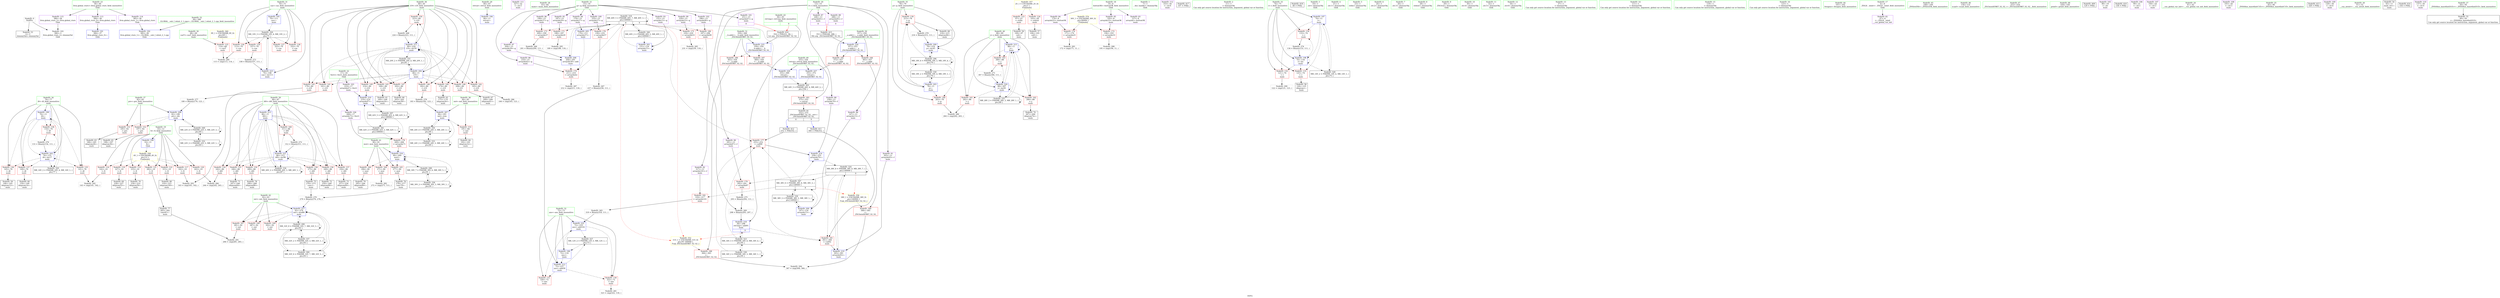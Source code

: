 digraph "SVFG" {
	label="SVFG";

	Node0x5621420e7e90 [shape=record,color=grey,label="{NodeID: 0\nNullPtr}"];
	Node0x5621420e7e90 -> Node0x562142115160[style=solid];
	Node0x5621420e7e90 -> Node0x5621421175e0[style=solid];
	Node0x5621421341a0 [shape=record,color=yellow,style=double,label="{NodeID: 360\n8V_1 = ENCHI(MR_8V_0)\npts\{69 \}\nFun[main]}"];
	Node0x5621421341a0 -> Node0x562142119ce0[style=dashed];
	Node0x5621421244e0 [shape=record,color=grey,label="{NodeID: 277\n180 = Binary(179, 123, )\n}"];
	Node0x5621421244e0 -> Node0x5621421180a0[style=solid];
	Node0x5621421176e0 [shape=record,color=blue,label="{NodeID: 194\n66\<--11\nretval\<--\nmain\n}"];
	Node0x5621421140f0 [shape=record,color=purple,label="{NodeID: 111\n327\<--32\n\<--.str.5\nmain\n}"];
	Node0x562142112ba0 [shape=record,color=green,label="{NodeID: 28\n63\<--64\nmain\<--main_field_insensitive\n}"];
	Node0x56214211fc80 [shape=record,color=blue,label="{NodeID: 222\n72\<--319\nans\<--add102\nmain\n}"];
	Node0x56214211fc80 -> Node0x56214211a0f0[style=dashed];
	Node0x56214211fc80 -> Node0x56214211a1c0[style=dashed];
	Node0x56214211fc80 -> Node0x5621421398b0[style=dashed];
	Node0x56214211a840 [shape=record,color=red,label="{NodeID: 139\n215\<--78\n\<--p\nmain\n}"];
	Node0x56214211a840 -> Node0x562142115df0[style=solid];
	Node0x56214211a840 -> Node0x562142123a60[style=solid];
	Node0x562142115430 [shape=record,color=black,label="{NodeID: 56\n100\<--97\ncall\<--\nmain\n}"];
	Node0x56214215bc00 [shape=record,color=black,label="{NodeID: 416\n354 = PHI(251, 94, )\n1st arg _ZSt3minIiERKT_S2_S2_ }"];
	Node0x56214215bc00 -> Node0x56214211fef0[style=solid];
	Node0x56214213b6b0 [shape=record,color=black,label="{NodeID: 333\nMR_24V_2 = PHI(MR_24V_3, MR_24V_1, )\npts\{85 \}\n}"];
	Node0x56214213b6b0 -> Node0x562142118170[style=dashed];
	Node0x56214213b6b0 -> Node0x56214213b6b0[style=dashed];
	Node0x56214213b6b0 -> Node0x562142140bb0[style=dashed];
	Node0x56214211bf00 [shape=record,color=red,label="{NodeID: 167\n281\<--92\n\<--nxt\nmain\n}"];
	Node0x56214211bf00 -> Node0x5621421259e0[style=solid];
	Node0x562142116af0 [shape=record,color=purple,label="{NodeID: 84\n170\<--8\narrayidx25\<--buttonOK\nmain\n}"];
	Node0x562142116af0 -> Node0x56214211c170[style=solid];
	Node0x5621420e8330 [shape=record,color=green,label="{NodeID: 1\n7\<--1\n__dso_handle\<--dummyObj\nGlob }"];
	Node0x562142124660 [shape=record,color=grey,label="{NodeID: 278\n183 = Binary(182, 123, )\n}"];
	Node0x562142124660 -> Node0x562142118170[style=solid];
	Node0x5621421177b0 [shape=record,color=blue,label="{NodeID: 195\n70\<--111\ncas\<--\nmain\n}"];
	Node0x5621421177b0 -> Node0x5621421393b0[style=dashed];
	Node0x5621421141c0 [shape=record,color=purple,label="{NodeID: 112\n333\<--34\n\<--.str.6\nmain\n}"];
	Node0x562142112ca0 [shape=record,color=green,label="{NodeID: 29\n66\<--67\nretval\<--retval_field_insensitive\nmain\n}"];
	Node0x562142112ca0 -> Node0x5621421176e0[style=solid];
	Node0x56214211fd50 [shape=record,color=blue,label="{NodeID: 223\n70\<--338\ncas\<--inc111\nmain\n}"];
	Node0x56214211fd50 -> Node0x5621421393b0[style=dashed];
	Node0x56214211a910 [shape=record,color=red,label="{NodeID: 140\n263\<--78\n\<--p\nmain\n}"];
	Node0x56214211a910 -> Node0x562142124960[style=solid];
	Node0x562142115500 [shape=record,color=black,label="{NodeID: 57\n106\<--103\ncall1\<--\nmain\n}"];
	Node0x56214215bd80 [shape=record,color=black,label="{NodeID: 417\n107 = PHI()\n}"];
	Node0x56214213bbb0 [shape=record,color=black,label="{NodeID: 334\nMR_26V_2 = PHI(MR_26V_3, MR_26V_1, )\npts\{87 \}\n}"];
	Node0x56214213bbb0 -> Node0x56214211f530[style=dashed];
	Node0x56214213bbb0 -> Node0x56214213bbb0[style=dashed];
	Node0x56214211bfd0 [shape=record,color=red,label="{NodeID: 168\n287\<--92\n\<--nxt\nmain\n}"];
	Node0x562142116bc0 [shape=record,color=purple,label="{NodeID: 85\n193\<--8\narrayidx33\<--buttonOK\nmain\n}"];
	Node0x562142116bc0 -> Node0x56214211c310[style=solid];
	Node0x5621420e83c0 [shape=record,color=green,label="{NodeID: 2\n11\<--1\n\<--dummyObj\nCan only get source location for instruction, argument, global var or function.}"];
	Node0x5621421247e0 [shape=record,color=grey,label="{NodeID: 279\n279 = Binary(276, 278, )\n}"];
	Node0x5621421247e0 -> Node0x56214211f870[style=solid];
	Node0x562142117880 [shape=record,color=blue,label="{NodeID: 196\n72\<--118\nans\<--\nmain\n}"];
	Node0x562142117880 -> Node0x56214211f460[style=dashed];
	Node0x562142117880 -> Node0x56214211fc80[style=dashed];
	Node0x562142114290 [shape=record,color=purple,label="{NodeID: 113\n384\<--36\nllvm.global_ctors_0\<--llvm.global_ctors\nGlob }"];
	Node0x562142114290 -> Node0x56214211d2b0[style=solid];
	Node0x562142112d70 [shape=record,color=green,label="{NodeID: 30\n68\<--69\ncasT\<--casT_field_insensitive\nmain\n}"];
	Node0x562142112d70 -> Node0x562142119ce0[style=solid];
	Node0x56214211fe20 [shape=record,color=blue,label="{NodeID: 224\n357\<--353\n__a.addr\<--__a\n_ZSt3minIiERKT_S2_S2_\n}"];
	Node0x56214211fe20 -> Node0x56214211ccd0[style=dashed];
	Node0x56214211fe20 -> Node0x56214211cda0[style=dashed];
	Node0x56214211a9e0 [shape=record,color=red,label="{NodeID: 141\n161\<--80\n\<--i19\nmain\n}"];
	Node0x56214211a9e0 -> Node0x562142125ce0[style=solid];
	Node0x5621421155d0 [shape=record,color=black,label="{NodeID: 58\n126\<--125\nidxprom\<--\nmain\n}"];
	Node0x56214215be50 [shape=record,color=black,label="{NodeID: 418\n48 = PHI()\n}"];
	Node0x56214213c0b0 [shape=record,color=black,label="{NodeID: 335\nMR_28V_2 = PHI(MR_28V_3, MR_28V_1, )\npts\{89 \}\n}"];
	Node0x56214213c0b0 -> Node0x56214211f6d0[style=dashed];
	Node0x56214213c0b0 -> Node0x56214213c0b0[style=dashed];
	Node0x56214211c0a0 [shape=record,color=red,label="{NodeID: 169\n302\<--92\n\<--nxt\nmain\n}"];
	Node0x562142116c90 [shape=record,color=purple,label="{NodeID: 86\n147\<--13\narrayidx13\<--f\nmain\n}"];
	Node0x562142116c90 -> Node0x562142117bc0[style=solid];
	Node0x5621420ec4d0 [shape=record,color=green,label="{NodeID: 3\n19\<--1\n.str\<--dummyObj\nGlob }"];
	Node0x562142124960 [shape=record,color=grey,label="{NodeID: 280\n264 = cmp(262, 263, )\n}"];
	Node0x562142117950 [shape=record,color=blue,label="{NodeID: 197\n74\<--11\ni\<--\nmain\n}"];
	Node0x562142117950 -> Node0x56214211a290[style=dashed];
	Node0x562142117950 -> Node0x56214211a360[style=dashed];
	Node0x562142117950 -> Node0x56214211a430[style=dashed];
	Node0x562142117950 -> Node0x562142117a20[style=dashed];
	Node0x562142117950 -> Node0x562142139db0[style=dashed];
	Node0x562142114360 [shape=record,color=purple,label="{NodeID: 114\n385\<--36\nllvm.global_ctors_1\<--llvm.global_ctors\nGlob }"];
	Node0x562142114360 -> Node0x5621421174e0[style=solid];
	Node0x562142112e40 [shape=record,color=green,label="{NodeID: 31\n70\<--71\ncas\<--cas_field_insensitive\nmain\n}"];
	Node0x562142112e40 -> Node0x562142119db0[style=solid];
	Node0x562142112e40 -> Node0x562142119e80[style=solid];
	Node0x562142112e40 -> Node0x562142119f50[style=solid];
	Node0x562142112e40 -> Node0x56214211a020[style=solid];
	Node0x562142112e40 -> Node0x5621421177b0[style=solid];
	Node0x562142112e40 -> Node0x56214211fd50[style=solid];
	Node0x56214211fef0 [shape=record,color=blue,label="{NodeID: 225\n359\<--354\n__b.addr\<--__b\n_ZSt3minIiERKT_S2_S2_\n}"];
	Node0x56214211fef0 -> Node0x56214211ce70[style=dashed];
	Node0x56214211fef0 -> Node0x56214211cf40[style=dashed];
	Node0x56214211aab0 [shape=record,color=red,label="{NodeID: 142\n165\<--80\n\<--i19\nmain\n}"];
	Node0x56214211aab0 -> Node0x562142125260[style=solid];
	Node0x5621421156a0 [shape=record,color=black,label="{NodeID: 59\n146\<--145\nidxprom12\<--\nmain\n}"];
	Node0x56214213c5b0 [shape=record,color=black,label="{NodeID: 336\nMR_30V_2 = PHI(MR_30V_3, MR_30V_1, )\npts\{91 \}\n}"];
	Node0x56214213c5b0 -> Node0x56214211f7a0[style=dashed];
	Node0x56214213c5b0 -> Node0x5621421303b0[style=dashed];
	Node0x56214213c5b0 -> Node0x56214213c5b0[style=dashed];
	Node0x56214211c170 [shape=record,color=red,label="{NodeID: 170\n171\<--170\n\<--arrayidx25\nmain\n}"];
	Node0x56214211c170 -> Node0x562142124de0[style=solid];
	Node0x562142116d60 [shape=record,color=purple,label="{NodeID: 87\n248\<--13\narrayidx65\<--f\nmain\n|{<s0>8}}"];
	Node0x562142116d60:s0 -> Node0x56214215b990[style=solid,color=red];
	Node0x5621420ec560 [shape=record,color=green,label="{NodeID: 4\n21\<--1\n.str.1\<--dummyObj\nGlob }"];
	Node0x562142124ae0 [shape=record,color=grey,label="{NodeID: 281\n323 = cmp(322, 118, )\n}"];
	Node0x562142117a20 [shape=record,color=blue,label="{NodeID: 198\n74\<--134\ni\<--inc\nmain\n}"];
	Node0x562142117a20 -> Node0x56214211a290[style=dashed];
	Node0x562142117a20 -> Node0x56214211a360[style=dashed];
	Node0x562142117a20 -> Node0x56214211a430[style=dashed];
	Node0x562142117a20 -> Node0x562142117a20[style=dashed];
	Node0x562142117a20 -> Node0x562142139db0[style=dashed];
	Node0x5621421194d0 [shape=record,color=purple,label="{NodeID: 115\n386\<--36\nllvm.global_ctors_2\<--llvm.global_ctors\nGlob }"];
	Node0x5621421194d0 -> Node0x5621421175e0[style=solid];
	Node0x562142112f10 [shape=record,color=green,label="{NodeID: 32\n72\<--73\nans\<--ans_field_insensitive\nmain\n}"];
	Node0x562142112f10 -> Node0x56214211a0f0[style=solid];
	Node0x562142112f10 -> Node0x56214211a1c0[style=solid];
	Node0x562142112f10 -> Node0x562142117880[style=solid];
	Node0x562142112f10 -> Node0x56214211f460[style=solid];
	Node0x562142112f10 -> Node0x56214211fc80[style=solid];
	Node0x56214211ffc0 [shape=record,color=blue,label="{NodeID: 226\n355\<--369\nretval\<--\n_ZSt3minIiERKT_S2_S2_\n}"];
	Node0x56214211ffc0 -> Node0x562142131cb0[style=dashed];
	Node0x56214211ab80 [shape=record,color=red,label="{NodeID: 143\n168\<--80\n\<--i19\nmain\n}"];
	Node0x56214211ab80 -> Node0x562142115840[style=solid];
	Node0x562142115770 [shape=record,color=black,label="{NodeID: 60\n150\<--149\nidxprom14\<--\nmain\n}"];
	Node0x56214213cab0 [shape=record,color=black,label="{NodeID: 337\nMR_32V_2 = PHI(MR_32V_3, MR_32V_1, )\npts\{93 \}\n}"];
	Node0x56214213cab0 -> Node0x56214211f870[style=dashed];
	Node0x56214213cab0 -> Node0x5621421308b0[style=dashed];
	Node0x56214213cab0 -> Node0x562142130db0[style=dashed];
	Node0x56214213cab0 -> Node0x56214213cab0[style=dashed];
	Node0x56214211c240 [shape=record,color=red,label="{NodeID: 171\n188\<--187\n\<--arrayidx29\nmain\n}"];
	Node0x56214211c240 -> Node0x562142125fe0[style=solid];
	Node0x562142116e30 [shape=record,color=purple,label="{NodeID: 88\n258\<--13\narrayidx70\<--f\nmain\n}"];
	Node0x562142116e30 -> Node0x56214211f600[style=solid];
	Node0x5621420ec5f0 [shape=record,color=green,label="{NodeID: 5\n23\<--1\nstdin\<--dummyObj\nGlob }"];
	Node0x562142124c60 [shape=record,color=grey,label="{NodeID: 282\n272 = cmp(271, 111, )\n}"];
	Node0x562142117af0 [shape=record,color=blue,label="{NodeID: 199\n76\<--11\ni8\<--\nmain\n}"];
	Node0x562142117af0 -> Node0x56214211a500[style=dashed];
	Node0x562142117af0 -> Node0x56214211a5d0[style=dashed];
	Node0x562142117af0 -> Node0x56214211a6a0[style=dashed];
	Node0x562142117af0 -> Node0x56214211a770[style=dashed];
	Node0x562142117af0 -> Node0x562142117d60[style=dashed];
	Node0x562142117af0 -> Node0x56214213a2b0[style=dashed];
	Node0x562142119590 [shape=record,color=red,label="{NodeID: 116\n142\<--10\n\<--X\nmain\n}"];
	Node0x562142119590 -> Node0x562142125b60[style=solid];
	Node0x562142112fe0 [shape=record,color=green,label="{NodeID: 33\n74\<--75\ni\<--i_field_insensitive\nmain\n}"];
	Node0x562142112fe0 -> Node0x56214211a290[style=solid];
	Node0x562142112fe0 -> Node0x56214211a360[style=solid];
	Node0x562142112fe0 -> Node0x56214211a430[style=solid];
	Node0x562142112fe0 -> Node0x562142117950[style=solid];
	Node0x562142112fe0 -> Node0x562142117a20[style=solid];
	Node0x562142120090 [shape=record,color=blue,label="{NodeID: 227\n355\<--372\nretval\<--\n_ZSt3minIiERKT_S2_S2_\n}"];
	Node0x562142120090 -> Node0x562142131cb0[style=dashed];
	Node0x56214211ac50 [shape=record,color=red,label="{NodeID: 144\n174\<--80\n\<--i19\nmain\n}"];
	Node0x56214211ac50 -> Node0x562142115910[style=solid];
	Node0x562142115840 [shape=record,color=black,label="{NodeID: 61\n169\<--168\nidxprom24\<--\nmain\n}"];
	Node0x56214213cfb0 [shape=record,color=black,label="{NodeID: 338\nMR_34V_2 = PHI(MR_34V_3, MR_34V_1, )\npts\{95 \}\n}"];
	Node0x56214213cfb0 -> Node0x56214211c720[style=dashed];
	Node0x56214213cfb0 -> Node0x5621421384b0[style=dashed];
	Node0x56214213cfb0 -> Node0x56214213cfb0[style=dashed];
	Node0x56214211c310 [shape=record,color=red,label="{NodeID: 172\n194\<--193\n\<--arrayidx33\nmain\n}"];
	Node0x56214211c310 -> Node0x562142125560[style=solid];
	Node0x562142116f00 [shape=record,color=purple,label="{NodeID: 89\n288\<--13\narrayidx85\<--f\nmain\n|{<s0>9}}"];
	Node0x562142116f00:s0 -> Node0x56214215b990[style=solid,color=red];
	Node0x5621420ec680 [shape=record,color=green,label="{NodeID: 6\n24\<--1\n.str.2\<--dummyObj\nGlob }"];
	Node0x562142124de0 [shape=record,color=grey,label="{NodeID: 283\n172 = cmp(171, 11, )\n}"];
	Node0x562142117bc0 [shape=record,color=blue,label="{NodeID: 200\n147\<--118\narrayidx13\<--\nmain\n}"];
	Node0x562142117bc0 -> Node0x562142117bc0[style=dashed];
	Node0x562142117bc0 -> Node0x56214213d4b0[style=dashed];
	Node0x562142117bc0 -> Node0x56214213fcb0[style=dashed];
	Node0x562142119660 [shape=record,color=red,label="{NodeID: 117\n162\<--10\n\<--X\nmain\n}"];
	Node0x562142119660 -> Node0x562142125ce0[style=solid];
	Node0x5621421130b0 [shape=record,color=green,label="{NodeID: 34\n76\<--77\ni8\<--i8_field_insensitive\nmain\n}"];
	Node0x5621421130b0 -> Node0x56214211a500[style=solid];
	Node0x5621421130b0 -> Node0x56214211a5d0[style=solid];
	Node0x5621421130b0 -> Node0x56214211a6a0[style=solid];
	Node0x5621421130b0 -> Node0x56214211a770[style=solid];
	Node0x5621421130b0 -> Node0x562142117af0[style=solid];
	Node0x5621421130b0 -> Node0x562142117d60[style=solid];
	Node0x56214211ad20 [shape=record,color=red,label="{NodeID: 145\n179\<--80\n\<--i19\nmain\n}"];
	Node0x56214211ad20 -> Node0x5621421244e0[style=solid];
	Node0x562142115910 [shape=record,color=black,label="{NodeID: 62\n175\<--174\nidxprom26\<--\nmain\n}"];
	Node0x56214213d4b0 [shape=record,color=black,label="{NodeID: 339\nMR_38V_2 = PHI(MR_38V_5, MR_38V_1, )\npts\{140000 \}\n}"];
	Node0x56214213d4b0 -> Node0x562142117bc0[style=dashed];
	Node0x56214213d4b0 -> Node0x56214213d4b0[style=dashed];
	Node0x56214213d4b0 -> Node0x56214213fcb0[style=dashed];
	Node0x56214211c3e0 [shape=record,color=red,label="{NodeID: 173\n200\<--199\n\<--arrayidx37\nmain\n}"];
	Node0x56214211c3e0 -> Node0x562142119230[style=solid];
	Node0x562142116fd0 [shape=record,color=purple,label="{NodeID: 90\n291\<--13\narrayidx87\<--f\nmain\n}"];
	Node0x562142116fd0 -> Node0x56214211c8c0[style=solid];
	Node0x5621420ec710 [shape=record,color=green,label="{NodeID: 7\n26\<--1\n.str.3\<--dummyObj\nGlob }"];
	Node0x562142124f60 [shape=record,color=grey,label="{NodeID: 284\n244 = cmp(242, 243, )\n}"];
	Node0x562142117c90 [shape=record,color=blue,label="{NodeID: 201\n151\<--118\narrayidx15\<--\nmain\n}"];
	Node0x562142117c90 -> Node0x562142117c90[style=dashed];
	Node0x562142117c90 -> Node0x562142136bb0[style=dashed];
	Node0x562142119730 [shape=record,color=red,label="{NodeID: 118\n227\<--10\n\<--X\nmain\n}"];
	Node0x562142119730 -> Node0x562142115ec0[style=solid];
	Node0x562142113180 [shape=record,color=green,label="{NodeID: 35\n78\<--79\np\<--p_field_insensitive\nmain\n}"];
	Node0x562142113180 -> Node0x56214211a840[style=solid];
	Node0x562142113180 -> Node0x56214211a910[style=solid];
	Node0x562142113180 -> Node0x562142117e30[style=solid];
	Node0x562142113180 -> Node0x562142118310[style=solid];
	Node0x56214211adf0 [shape=record,color=red,label="{NodeID: 146\n182\<--80\n\<--i19\nmain\n}"];
	Node0x56214211adf0 -> Node0x562142124660[style=solid];
	Node0x5621421159e0 [shape=record,color=black,label="{NodeID: 63\n186\<--185\nidxprom28\<--\nmain\n}"];
	Node0x56214213d9b0 [shape=record,color=black,label="{NodeID: 340\nMR_40V_2 = PHI(MR_40V_5, MR_40V_1, )\npts\{160000 \}\n}"];
	Node0x56214213d9b0 -> Node0x562142117c90[style=dashed];
	Node0x56214213d9b0 -> Node0x562142136bb0[style=dashed];
	Node0x56214211c4b0 [shape=record,color=red,label="{NodeID: 174\n211\<--210\n\<--arrayidx42\nmain\n}"];
	Node0x56214211c4b0 -> Node0x5621421253e0[style=solid];
	Node0x5621421170a0 [shape=record,color=purple,label="{NodeID: 91\n303\<--13\narrayidx93\<--f\nmain\n}"];
	Node0x5621421170a0 -> Node0x56214211fa10[style=solid];
	Node0x5621420ed2e0 [shape=record,color=green,label="{NodeID: 8\n28\<--1\nstdout\<--dummyObj\nGlob }"];
	Node0x5621421250e0 [shape=record,color=grey,label="{NodeID: 285\n231 = cmp(230, 118, )\n}"];
	Node0x562142117d60 [shape=record,color=blue,label="{NodeID: 202\n76\<--155\ni8\<--inc17\nmain\n}"];
	Node0x562142117d60 -> Node0x56214211a500[style=dashed];
	Node0x562142117d60 -> Node0x56214211a5d0[style=dashed];
	Node0x562142117d60 -> Node0x56214211a6a0[style=dashed];
	Node0x562142117d60 -> Node0x56214211a770[style=dashed];
	Node0x562142117d60 -> Node0x562142117d60[style=dashed];
	Node0x562142117d60 -> Node0x56214213a2b0[style=dashed];
	Node0x562142119800 [shape=record,color=red,label="{NodeID: 119\n233\<--10\n\<--X\nmain\n}"];
	Node0x562142119800 -> Node0x562142115f90[style=solid];
	Node0x562142113250 [shape=record,color=green,label="{NodeID: 36\n80\<--81\ni19\<--i19_field_insensitive\nmain\n}"];
	Node0x562142113250 -> Node0x56214211a9e0[style=solid];
	Node0x562142113250 -> Node0x56214211aab0[style=solid];
	Node0x562142113250 -> Node0x56214211ab80[style=solid];
	Node0x562142113250 -> Node0x56214211ac50[style=solid];
	Node0x562142113250 -> Node0x56214211ad20[style=solid];
	Node0x562142113250 -> Node0x56214211adf0[style=solid];
	Node0x562142113250 -> Node0x56214211aec0[style=solid];
	Node0x562142113250 -> Node0x56214211af90[style=solid];
	Node0x562142113250 -> Node0x56214211b060[style=solid];
	Node0x562142113250 -> Node0x56214211b130[style=solid];
	Node0x562142113250 -> Node0x562142117f00[style=solid];
	Node0x562142113250 -> Node0x56214211f390[style=solid];
	Node0x56214211aec0 [shape=record,color=red,label="{NodeID: 147\n202\<--80\n\<--i19\nmain\n}"];
	Node0x56214211aec0 -> Node0x562142115c50[style=solid];
	Node0x562142115ab0 [shape=record,color=black,label="{NodeID: 64\n192\<--191\nidxprom32\<--\nmain\n}"];
	Node0x56214213deb0 [shape=record,color=black,label="{NodeID: 341\nMR_42V_2 = PHI(MR_42V_3, MR_42V_1, )\npts\{180000 \}\n}"];
	Node0x56214213deb0 -> Node0x56214211c7f0[style=dashed];
	Node0x56214213deb0 -> Node0x5621421183e0[style=dashed];
	Node0x56214213deb0 -> Node0x56214212feb0[style=dashed];
	Node0x56214213deb0 -> Node0x56214213deb0[style=dashed];
	Node0x56214211c580 [shape=record,color=red,label="{NodeID: 175\n230\<--229\n\<--arrayidx53\nmain\n}"];
	Node0x56214211c580 -> Node0x5621421250e0[style=solid];
	Node0x562142117170 [shape=record,color=purple,label="{NodeID: 92\n317\<--13\narrayidx101\<--f\nmain\n}"];
	Node0x562142117170 -> Node0x56214211cb30[style=solid];
	Node0x5621420ed370 [shape=record,color=green,label="{NodeID: 9\n29\<--1\n_ZSt3cin\<--dummyObj\nGlob }"];
	Node0x562142125260 [shape=record,color=grey,label="{NodeID: 286\n166 = cmp(165, 123, )\n}"];
	Node0x562142117e30 [shape=record,color=blue,label="{NodeID: 203\n78\<--11\np\<--\nmain\n}"];
	Node0x562142117e30 -> Node0x56214211a840[style=dashed];
	Node0x562142117e30 -> Node0x56214211a910[style=dashed];
	Node0x562142117e30 -> Node0x562142118310[style=dashed];
	Node0x562142117e30 -> Node0x56214212f9b0[style=dashed];
	Node0x562142117e30 -> Node0x56214213a7b0[style=dashed];
	Node0x5621421198d0 [shape=record,color=red,label="{NodeID: 120\n243\<--10\n\<--X\nmain\n}"];
	Node0x5621421198d0 -> Node0x562142124f60[style=solid];
	Node0x562142113320 [shape=record,color=green,label="{NodeID: 37\n82\<--83\npre\<--pre_field_insensitive\nmain\n}"];
	Node0x562142113320 -> Node0x56214211b200[style=solid];
	Node0x562142113320 -> Node0x56214211b2d0[style=solid];
	Node0x562142113320 -> Node0x5621421180a0[style=solid];
	Node0x56214211af90 [shape=record,color=red,label="{NodeID: 148\n208\<--80\n\<--i19\nmain\n}"];
	Node0x56214211af90 -> Node0x562142115d20[style=solid];
	Node0x562142115b80 [shape=record,color=black,label="{NodeID: 65\n198\<--197\nidxprom36\<--\nmain\n}"];
	Node0x56214211c650 [shape=record,color=red,label="{NodeID: 176\n236\<--235\n\<--arrayidx57\nmain\n}"];
	Node0x56214211c650 -> Node0x5621421193b0[style=solid];
	Node0x562142117240 [shape=record,color=purple,label="{NodeID: 93\n151\<--15\narrayidx15\<--g\nmain\n}"];
	Node0x562142117240 -> Node0x562142117c90[style=solid];
	Node0x5621420ed400 [shape=record,color=green,label="{NodeID: 10\n30\<--1\n.str.4\<--dummyObj\nGlob }"];
	Node0x5621421253e0 [shape=record,color=grey,label="{NodeID: 287\n212 = cmp(211, 118, )\n}"];
	Node0x562142117f00 [shape=record,color=blue,label="{NodeID: 204\n80\<--11\ni19\<--\nmain\n}"];
	Node0x562142117f00 -> Node0x56214211a9e0[style=dashed];
	Node0x562142117f00 -> Node0x56214211aab0[style=dashed];
	Node0x562142117f00 -> Node0x56214211ab80[style=dashed];
	Node0x562142117f00 -> Node0x56214211ac50[style=dashed];
	Node0x562142117f00 -> Node0x56214211ad20[style=dashed];
	Node0x562142117f00 -> Node0x56214211adf0[style=dashed];
	Node0x562142117f00 -> Node0x56214211aec0[style=dashed];
	Node0x562142117f00 -> Node0x56214211af90[style=dashed];
	Node0x562142117f00 -> Node0x56214211b060[style=dashed];
	Node0x562142117f00 -> Node0x56214211b130[style=dashed];
	Node0x562142117f00 -> Node0x56214211f390[style=dashed];
	Node0x562142117f00 -> Node0x56214213acb0[style=dashed];
	Node0x5621421199a0 [shape=record,color=red,label="{NodeID: 121\n282\<--10\n\<--X\nmain\n}"];
	Node0x5621421199a0 -> Node0x562142116540[style=solid];
	Node0x5621421133f0 [shape=record,color=green,label="{NodeID: 38\n84\<--85\nmd\<--md_field_insensitive\nmain\n}"];
	Node0x5621421133f0 -> Node0x56214211b3a0[style=solid];
	Node0x5621421133f0 -> Node0x562142118170[style=solid];
	Node0x56214211b060 [shape=record,color=red,label="{NodeID: 149\n214\<--80\n\<--i19\nmain\n}"];
	Node0x56214211b060 -> Node0x5621421183e0[style=solid];
	Node0x562142115c50 [shape=record,color=black,label="{NodeID: 66\n203\<--202\nidxprom38\<--\nmain\n}"];
	Node0x56214211c720 [shape=record,color=red,label="{NodeID: 177\n255\<--252\n\<--call68\nmain\n}"];
	Node0x56214211c720 -> Node0x56214211f600[style=solid];
	Node0x562142117310 [shape=record,color=purple,label="{NodeID: 94\n176\<--15\narrayidx27\<--g\nmain\n}"];
	Node0x562142117310 -> Node0x562142117fd0[style=solid];
	Node0x5621420ed490 [shape=record,color=green,label="{NodeID: 11\n32\<--1\n.str.5\<--dummyObj\nGlob }"];
	Node0x562142125560 [shape=record,color=grey,label="{NodeID: 288\n195 = cmp(194, 11, )\n}"];
	Node0x562142117fd0 [shape=record,color=blue,label="{NodeID: 205\n176\<--111\narrayidx27\<--\nmain\n}"];
	Node0x562142117fd0 -> Node0x56214211c4b0[style=dashed];
	Node0x562142117fd0 -> Node0x562142136bb0[style=dashed];
	Node0x562142119a70 [shape=record,color=red,label="{NodeID: 122\n315\<--10\n\<--X\nmain\n}"];
	Node0x562142119a70 -> Node0x5621421167b0[style=solid];
	Node0x5621421134c0 [shape=record,color=green,label="{NodeID: 39\n86\<--87\ni60\<--i60_field_insensitive\nmain\n}"];
	Node0x5621421134c0 -> Node0x56214211b470[style=solid];
	Node0x5621421134c0 -> Node0x56214211b540[style=solid];
	Node0x5621421134c0 -> Node0x56214211b610[style=solid];
	Node0x5621421134c0 -> Node0x56214211b6e0[style=solid];
	Node0x5621421134c0 -> Node0x56214211b7b0[style=solid];
	Node0x5621421134c0 -> Node0x56214211b880[style=solid];
	Node0x5621421134c0 -> Node0x56214211b950[style=solid];
	Node0x5621421134c0 -> Node0x56214211f530[style=solid];
	Node0x5621421134c0 -> Node0x56214211fbb0[style=solid];
	Node0x56214211b130 [shape=record,color=red,label="{NodeID: 150\n223\<--80\n\<--i19\nmain\n}"];
	Node0x56214211b130 -> Node0x562142123760[style=solid];
	Node0x562142115d20 [shape=record,color=black,label="{NodeID: 67\n209\<--208\nidxprom41\<--\nmain\n}"];
	Node0x56214211c7f0 [shape=record,color=red,label="{NodeID: 178\n269\<--268\n\<--arrayidx75\nmain\n}"];
	Node0x56214211c7f0 -> Node0x56214211f7a0[style=solid];
	Node0x5621421173e0 [shape=record,color=purple,label="{NodeID: 95\n187\<--15\narrayidx29\<--g\nmain\n}"];
	Node0x5621421173e0 -> Node0x56214211c240[style=solid];
	Node0x5621420ed520 [shape=record,color=green,label="{NodeID: 12\n34\<--1\n.str.6\<--dummyObj\nGlob }"];
	Node0x5621421256e0 [shape=record,color=grey,label="{NodeID: 289\n115 = cmp(113, 114, )\n}"];
	Node0x5621421180a0 [shape=record,color=blue,label="{NodeID: 206\n82\<--180\npre\<--div\nmain\n}"];
	Node0x5621421180a0 -> Node0x56214211b200[style=dashed];
	Node0x5621421180a0 -> Node0x56214211b2d0[style=dashed];
	Node0x5621421180a0 -> Node0x5621421406b0[style=dashed];
	Node0x562142119b40 [shape=record,color=red,label="{NodeID: 123\n97\<--23\n\<--stdin\nmain\n}"];
	Node0x562142119b40 -> Node0x562142115430[style=solid];
	Node0x562142113590 [shape=record,color=green,label="{NodeID: 40\n88\<--89\nj\<--j_field_insensitive\nmain\n}"];
	Node0x562142113590 -> Node0x56214211ba20[style=solid];
	Node0x562142113590 -> Node0x56214211baf0[style=solid];
	Node0x562142113590 -> Node0x56214211bbc0[style=solid];
	Node0x562142113590 -> Node0x56214211f6d0[style=solid];
	Node0x562142113590 -> Node0x56214211fae0[style=solid];
	Node0x56214211b200 [shape=record,color=red,label="{NodeID: 151\n185\<--82\n\<--pre\nmain\n}"];
	Node0x56214211b200 -> Node0x5621421159e0[style=solid];
	Node0x562142115df0 [shape=record,color=black,label="{NodeID: 68\n218\<--215\nidxprom46\<--\nmain\n}"];
	Node0x56214211c8c0 [shape=record,color=red,label="{NodeID: 179\n292\<--291\n\<--arrayidx87\nmain\n}"];
	Node0x56214211c8c0 -> Node0x5621421241e0[style=solid];
	Node0x5621421144e0 [shape=record,color=purple,label="{NodeID: 96\n199\<--15\narrayidx37\<--g\nmain\n}"];
	Node0x5621421144e0 -> Node0x56214211c3e0[style=solid];
	Node0x5621420eb960 [shape=record,color=green,label="{NodeID: 13\n37\<--1\n\<--dummyObj\nCan only get source location for instruction, argument, global var or function.}"];
	Node0x562142125860 [shape=record,color=grey,label="{NodeID: 290\n122 = cmp(121, 123, )\n}"];
	Node0x562142118170 [shape=record,color=blue,label="{NodeID: 207\n84\<--183\nmd\<--rem\nmain\n}"];
	Node0x562142118170 -> Node0x56214211b3a0[style=dashed];
	Node0x562142118170 -> Node0x562142140bb0[style=dashed];
	Node0x562142119c10 [shape=record,color=red,label="{NodeID: 124\n103\<--28\n\<--stdout\nmain\n}"];
	Node0x562142119c10 -> Node0x562142115500[style=solid];
	Node0x562142113660 [shape=record,color=green,label="{NodeID: 41\n90\<--91\nmul\<--mul_field_insensitive\nmain\n}"];
	Node0x562142113660 -> Node0x56214211bc90[style=solid];
	Node0x562142113660 -> Node0x56214211bd60[style=solid];
	Node0x562142113660 -> Node0x56214211be30[style=solid];
	Node0x562142113660 -> Node0x56214211f7a0[style=solid];
	Node0x562142136bb0 [shape=record,color=black,label="{NodeID: 318\nMR_40V_5 = PHI(MR_40V_7, MR_40V_3, )\npts\{160000 \}\n|{|<s12>8|<s13>9}}"];
	Node0x562142136bb0 -> Node0x56214211c240[style=dashed];
	Node0x562142136bb0 -> Node0x56214211c3e0[style=dashed];
	Node0x562142136bb0 -> Node0x56214211c4b0[style=dashed];
	Node0x562142136bb0 -> Node0x56214211c580[style=dashed];
	Node0x562142136bb0 -> Node0x56214211c650[style=dashed];
	Node0x562142136bb0 -> Node0x56214211c720[style=dashed];
	Node0x562142136bb0 -> Node0x56214211c990[style=dashed];
	Node0x562142136bb0 -> Node0x56214211ca60[style=dashed];
	Node0x562142136bb0 -> Node0x562142117fd0[style=dashed];
	Node0x562142136bb0 -> Node0x562142118240[style=dashed];
	Node0x562142136bb0 -> Node0x562142136bb0[style=dashed];
	Node0x562142136bb0 -> Node0x56214213d9b0[style=dashed];
	Node0x562142136bb0:s12 -> Node0x5621421415b0[style=dashed,color=red];
	Node0x562142136bb0:s13 -> Node0x5621421415b0[style=dashed,color=red];
	Node0x56214211b2d0 [shape=record,color=red,label="{NodeID: 152\n197\<--82\n\<--pre\nmain\n}"];
	Node0x56214211b2d0 -> Node0x562142115b80[style=solid];
	Node0x562142115ec0 [shape=record,color=black,label="{NodeID: 69\n228\<--227\nidxprom52\<--\nmain\n}"];
	Node0x56214211c990 [shape=record,color=red,label="{NodeID: 180\n297\<--296\n\<--arrayidx90\nmain\n}"];
	Node0x56214211c990 -> Node0x5621421238e0[style=solid];
	Node0x5621421145b0 [shape=record,color=purple,label="{NodeID: 97\n204\<--15\narrayidx39\<--g\nmain\n}"];
	Node0x5621421145b0 -> Node0x562142118240[style=solid];
	Node0x5621420eba30 [shape=record,color=green,label="{NodeID: 14\n111\<--1\n\<--dummyObj\nCan only get source location for instruction, argument, global var or function.}"];
	Node0x562142143b90 [shape=record,color=yellow,style=double,label="{NodeID: 374\n36V_1 = ENCHI(MR_36V_0)\npts\{90000 \}\nFun[main]}"];
	Node0x562142143b90 -> Node0x56214211c170[style=dashed];
	Node0x562142143b90 -> Node0x56214211c310[style=dashed];
	Node0x5621421259e0 [shape=record,color=grey,label="{NodeID: 291\n284 = cmp(281, 283, )\n}"];
	Node0x562142118240 [shape=record,color=blue,label="{NodeID: 208\n204\<--201\narrayidx39\<--add\nmain\n}"];
	Node0x562142118240 -> Node0x56214211c4b0[style=dashed];
	Node0x562142118240 -> Node0x562142136bb0[style=dashed];
	Node0x562142119ce0 [shape=record,color=red,label="{NodeID: 125\n114\<--68\n\<--casT\nmain\n}"];
	Node0x562142119ce0 -> Node0x5621421256e0[style=solid];
	Node0x562142113730 [shape=record,color=green,label="{NodeID: 42\n92\<--93\nnxt\<--nxt_field_insensitive\nmain\n}"];
	Node0x562142113730 -> Node0x56214211bf00[style=solid];
	Node0x562142113730 -> Node0x56214211bfd0[style=solid];
	Node0x562142113730 -> Node0x56214211c0a0[style=solid];
	Node0x562142113730 -> Node0x56214211f870[style=solid];
	Node0x56214211b3a0 [shape=record,color=red,label="{NodeID: 153\n191\<--84\n\<--md\nmain\n}"];
	Node0x56214211b3a0 -> Node0x562142115ab0[style=solid];
	Node0x562142115f90 [shape=record,color=black,label="{NodeID: 70\n234\<--233\nidxprom56\<--\nmain\n}"];
	Node0x56214213fcb0 [shape=record,color=black,label="{NodeID: 347\nMR_38V_6 = PHI(MR_38V_8, MR_38V_3, )\npts\{140000 \}\n|{|<s4>8}}"];
	Node0x56214213fcb0 -> Node0x56214211c720[style=dashed];
	Node0x56214213fcb0 -> Node0x56214211cb30[style=dashed];
	Node0x56214213fcb0 -> Node0x56214211f600[style=dashed];
	Node0x56214213fcb0 -> Node0x56214213d4b0[style=dashed];
	Node0x56214213fcb0:s4 -> Node0x5621421423a0[style=dashed,color=red];
	Node0x56214211ca60 [shape=record,color=red,label="{NodeID: 181\n301\<--300\n\<--call92\nmain\n}"];
	Node0x56214211ca60 -> Node0x56214211fa10[style=solid];
	Node0x562142114680 [shape=record,color=purple,label="{NodeID: 98\n210\<--15\narrayidx42\<--g\nmain\n}"];
	Node0x562142114680 -> Node0x56214211c4b0[style=solid];
	Node0x5621420ebb00 [shape=record,color=green,label="{NodeID: 15\n118\<--1\n\<--dummyObj\nCan only get source location for instruction, argument, global var or function.}"];
	Node0x562142125b60 [shape=record,color=grey,label="{NodeID: 292\n143 = cmp(141, 142, )\n}"];
	Node0x562142118310 [shape=record,color=blue,label="{NodeID: 209\n78\<--216\np\<--inc45\nmain\n}"];
	Node0x562142118310 -> Node0x56214212f9b0[style=dashed];
	Node0x562142119db0 [shape=record,color=red,label="{NodeID: 126\n113\<--70\n\<--cas\nmain\n}"];
	Node0x562142119db0 -> Node0x5621421256e0[style=solid];
	Node0x562142113800 [shape=record,color=green,label="{NodeID: 43\n94\<--95\nref.tmp\<--ref.tmp_field_insensitive\nmain\n|{|<s1>9}}"];
	Node0x562142113800 -> Node0x56214211f940[style=solid];
	Node0x562142113800:s1 -> Node0x56214215bc00[style=solid,color=red];
	Node0x56214211b470 [shape=record,color=red,label="{NodeID: 154\n242\<--86\n\<--i60\nmain\n}"];
	Node0x56214211b470 -> Node0x562142124f60[style=solid];
	Node0x562142116060 [shape=record,color=black,label="{NodeID: 71\n247\<--246\nidxprom64\<--\nmain\n}"];
	Node0x5621421190b0 [shape=record,color=grey,label="{NodeID: 265\n319 = Binary(318, 111, )\n}"];
	Node0x5621421190b0 -> Node0x56214211fc80[style=solid];
	Node0x56214211cb30 [shape=record,color=red,label="{NodeID: 182\n318\<--317\n\<--arrayidx101\nmain\n}"];
	Node0x56214211cb30 -> Node0x5621421190b0[style=solid];
	Node0x562142114750 [shape=record,color=purple,label="{NodeID: 99\n229\<--15\narrayidx53\<--g\nmain\n}"];
	Node0x562142114750 -> Node0x56214211c580[style=solid];
	Node0x5621420ebbd0 [shape=record,color=green,label="{NodeID: 16\n123\<--1\n\<--dummyObj\nCan only get source location for instruction, argument, global var or function.}"];
	Node0x562142125ce0 [shape=record,color=grey,label="{NodeID: 293\n163 = cmp(161, 162, )\n}"];
	Node0x5621421183e0 [shape=record,color=blue,label="{NodeID: 210\n219\<--214\narrayidx47\<--\nmain\n}"];
	Node0x5621421183e0 -> Node0x56214212feb0[style=dashed];
	Node0x562142119e80 [shape=record,color=red,label="{NodeID: 127\n325\<--70\n\<--cas\nmain\n}"];
	Node0x5621421138d0 [shape=record,color=green,label="{NodeID: 44\n101\<--102\nfreopen\<--freopen_field_insensitive\n}"];
	Node0x56214211b540 [shape=record,color=red,label="{NodeID: 155\n246\<--86\n\<--i60\nmain\n}"];
	Node0x56214211b540 -> Node0x562142116060[style=solid];
	Node0x562142116130 [shape=record,color=black,label="{NodeID: 72\n250\<--249\nidxprom66\<--\nmain\n}"];
	Node0x5621421406b0 [shape=record,color=black,label="{NodeID: 349\nMR_22V_4 = PHI(MR_22V_5, MR_22V_3, )\npts\{83 \}\n}"];
	Node0x5621421406b0 -> Node0x5621421180a0[style=dashed];
	Node0x5621421406b0 -> Node0x56214213b1b0[style=dashed];
	Node0x5621421406b0 -> Node0x5621421406b0[style=dashed];
	Node0x562142119230 [shape=record,color=grey,label="{NodeID: 266\n201 = Binary(200, 111, )\n}"];
	Node0x562142119230 -> Node0x562142118240[style=solid];
	Node0x56214211cc00 [shape=record,color=red,label="{NodeID: 183\n375\<--355\n\<--retval\n_ZSt3minIiERKT_S2_S2_\n}"];
	Node0x56214211cc00 -> Node0x562142116880[style=solid];
	Node0x562142114820 [shape=record,color=purple,label="{NodeID: 100\n235\<--15\narrayidx57\<--g\nmain\n}"];
	Node0x562142114820 -> Node0x56214211c650[style=solid];
	Node0x5621420ede20 [shape=record,color=green,label="{NodeID: 17\n4\<--6\n_ZStL8__ioinit\<--_ZStL8__ioinit_field_insensitive\nGlob }"];
	Node0x5621420ede20 -> Node0x562142116950[style=solid];
	Node0x562142125e60 [shape=record,color=grey,label="{NodeID: 294\n367 = cmp(364, 366, )\n}"];
	Node0x56214211f390 [shape=record,color=blue,label="{NodeID: 211\n80\<--224\ni19\<--inc50\nmain\n}"];
	Node0x56214211f390 -> Node0x56214211a9e0[style=dashed];
	Node0x56214211f390 -> Node0x56214211aab0[style=dashed];
	Node0x56214211f390 -> Node0x56214211ab80[style=dashed];
	Node0x56214211f390 -> Node0x56214211ac50[style=dashed];
	Node0x56214211f390 -> Node0x56214211ad20[style=dashed];
	Node0x56214211f390 -> Node0x56214211adf0[style=dashed];
	Node0x56214211f390 -> Node0x56214211aec0[style=dashed];
	Node0x56214211f390 -> Node0x56214211af90[style=dashed];
	Node0x56214211f390 -> Node0x56214211b060[style=dashed];
	Node0x56214211f390 -> Node0x56214211b130[style=dashed];
	Node0x56214211f390 -> Node0x56214211f390[style=dashed];
	Node0x56214211f390 -> Node0x56214213acb0[style=dashed];
	Node0x562142119f50 [shape=record,color=red,label="{NodeID: 128\n332\<--70\n\<--cas\nmain\n}"];
	Node0x5621421139d0 [shape=record,color=green,label="{NodeID: 45\n108\<--109\n_ZNSirsERi\<--_ZNSirsERi_field_insensitive\n}"];
	Node0x56214211b610 [shape=record,color=red,label="{NodeID: 156\n249\<--86\n\<--i60\nmain\n}"];
	Node0x56214211b610 -> Node0x562142116130[style=solid];
	Node0x562142116200 [shape=record,color=black,label="{NodeID: 73\n257\<--256\nidxprom69\<--\nmain\n}"];
	Node0x562142140bb0 [shape=record,color=black,label="{NodeID: 350\nMR_24V_4 = PHI(MR_24V_5, MR_24V_3, )\npts\{85 \}\n}"];
	Node0x562142140bb0 -> Node0x562142118170[style=dashed];
	Node0x562142140bb0 -> Node0x56214213b6b0[style=dashed];
	Node0x562142140bb0 -> Node0x562142140bb0[style=dashed];
	Node0x5621421193b0 [shape=record,color=grey,label="{NodeID: 267\n237 = Binary(236, 111, )\n}"];
	Node0x5621421193b0 -> Node0x56214211f460[style=solid];
	Node0x56214211ccd0 [shape=record,color=red,label="{NodeID: 184\n365\<--357\n\<--__a.addr\n_ZSt3minIiERKT_S2_S2_\n}"];
	Node0x56214211ccd0 -> Node0x56214211d0e0[style=solid];
	Node0x5621421148f0 [shape=record,color=purple,label="{NodeID: 101\n251\<--15\narrayidx67\<--g\nmain\n|{<s0>8}}"];
	Node0x5621421148f0:s0 -> Node0x56214215bc00[style=solid,color=red];
	Node0x5621420edef0 [shape=record,color=green,label="{NodeID: 18\n8\<--9\nbuttonOK\<--buttonOK_field_insensitive\nGlob }"];
	Node0x5621420edef0 -> Node0x562142116a20[style=solid];
	Node0x5621420edef0 -> Node0x562142116af0[style=solid];
	Node0x5621420edef0 -> Node0x562142116bc0[style=solid];
	Node0x562142125fe0 [shape=record,color=grey,label="{NodeID: 295\n189 = cmp(188, 118, )\n}"];
	Node0x56214211f460 [shape=record,color=blue,label="{NodeID: 212\n72\<--237\nans\<--add58\nmain\n}"];
	Node0x56214211f460 -> Node0x56214211a0f0[style=dashed];
	Node0x56214211f460 -> Node0x56214211a1c0[style=dashed];
	Node0x56214211f460 -> Node0x5621421398b0[style=dashed];
	Node0x56214211a020 [shape=record,color=red,label="{NodeID: 129\n337\<--70\n\<--cas\nmain\n}"];
	Node0x56214211a020 -> Node0x562142123ee0[style=solid];
	Node0x562142113ad0 [shape=record,color=green,label="{NodeID: 46\n130\<--131\nscanf\<--scanf_field_insensitive\n}"];
	Node0x5621421384b0 [shape=record,color=black,label="{NodeID: 323\nMR_34V_5 = PHI(MR_34V_6, MR_34V_4, )\npts\{95 \}\n}"];
	Node0x5621421384b0 -> Node0x56214211c720[style=dashed];
	Node0x5621421384b0 -> Node0x56214211f940[style=dashed];
	Node0x5621421384b0 -> Node0x5621421384b0[style=dashed];
	Node0x5621421384b0 -> Node0x56214213cfb0[style=dashed];
	Node0x56214211b6e0 [shape=record,color=red,label="{NodeID: 157\n256\<--86\n\<--i60\nmain\n}"];
	Node0x56214211b6e0 -> Node0x562142116200[style=solid];
	Node0x5621421162d0 [shape=record,color=black,label="{NodeID: 74\n267\<--266\nidxprom74\<--\nmain\n}"];
	Node0x562142123760 [shape=record,color=grey,label="{NodeID: 268\n224 = Binary(223, 111, )\n}"];
	Node0x562142123760 -> Node0x56214211f390[style=solid];
	Node0x56214211cda0 [shape=record,color=red,label="{NodeID: 185\n372\<--357\n\<--__a.addr\n_ZSt3minIiERKT_S2_S2_\n}"];
	Node0x56214211cda0 -> Node0x562142120090[style=solid];
	Node0x5621421149c0 [shape=record,color=purple,label="{NodeID: 102\n296\<--15\narrayidx90\<--g\nmain\n}"];
	Node0x5621421149c0 -> Node0x56214211c990[style=solid];
	Node0x5621420edfc0 [shape=record,color=green,label="{NodeID: 19\n10\<--12\nX\<--X_field_insensitive\nGlob }"];
	Node0x5621420edfc0 -> Node0x562142119590[style=solid];
	Node0x5621420edfc0 -> Node0x562142119660[style=solid];
	Node0x5621420edfc0 -> Node0x562142119730[style=solid];
	Node0x5621420edfc0 -> Node0x562142119800[style=solid];
	Node0x5621420edfc0 -> Node0x5621421198d0[style=solid];
	Node0x5621420edfc0 -> Node0x5621421199a0[style=solid];
	Node0x5621420edfc0 -> Node0x562142119a70[style=solid];
	Node0x5621420edfc0 -> Node0x56214211d1b0[style=solid];
	Node0x56214212f9b0 [shape=record,color=black,label="{NodeID: 296\nMR_18V_6 = PHI(MR_18V_5, MR_18V_4, )\npts\{79 \}\n}"];
	Node0x56214212f9b0 -> Node0x56214211a840[style=dashed];
	Node0x56214212f9b0 -> Node0x56214211a910[style=dashed];
	Node0x56214212f9b0 -> Node0x562142118310[style=dashed];
	Node0x56214212f9b0 -> Node0x56214212f9b0[style=dashed];
	Node0x56214212f9b0 -> Node0x56214213a7b0[style=dashed];
	Node0x56214211f530 [shape=record,color=blue,label="{NodeID: 213\n86\<--11\ni60\<--\nmain\n}"];
	Node0x56214211f530 -> Node0x56214211b470[style=dashed];
	Node0x56214211f530 -> Node0x56214211b540[style=dashed];
	Node0x56214211f530 -> Node0x56214211b610[style=dashed];
	Node0x56214211f530 -> Node0x56214211b6e0[style=dashed];
	Node0x56214211f530 -> Node0x56214211b7b0[style=dashed];
	Node0x56214211f530 -> Node0x56214211b880[style=dashed];
	Node0x56214211f530 -> Node0x56214211b950[style=dashed];
	Node0x56214211f530 -> Node0x56214211fbb0[style=dashed];
	Node0x56214211f530 -> Node0x56214213bbb0[style=dashed];
	Node0x56214211a0f0 [shape=record,color=red,label="{NodeID: 130\n322\<--72\n\<--ans\nmain\n}"];
	Node0x56214211a0f0 -> Node0x562142124ae0[style=solid];
	Node0x562142113bd0 [shape=record,color=green,label="{NodeID: 47\n253\<--254\n_ZSt3minIiERKT_S2_S2_\<--_ZSt3minIiERKT_S2_S2__field_insensitive\n}"];
	Node0x5621421389b0 [shape=record,color=black,label="{NodeID: 324\nMR_38V_8 = PHI(MR_38V_9, MR_38V_7, )\npts\{140000 \}\n|{|<s5>9}}"];
	Node0x5621421389b0 -> Node0x56214211c8c0[style=dashed];
	Node0x5621421389b0 -> Node0x56214211ca60[style=dashed];
	Node0x5621421389b0 -> Node0x56214211fa10[style=dashed];
	Node0x5621421389b0 -> Node0x5621421389b0[style=dashed];
	Node0x5621421389b0 -> Node0x56214213fcb0[style=dashed];
	Node0x5621421389b0:s5 -> Node0x5621421423a0[style=dashed,color=red];
	Node0x56214211b7b0 [shape=record,color=red,label="{NodeID: 158\n275\<--86\n\<--i60\nmain\n}"];
	Node0x56214211b7b0 -> Node0x5621421163a0[style=solid];
	Node0x5621421163a0 [shape=record,color=black,label="{NodeID: 75\n276\<--275\nconv\<--\nmain\n}"];
	Node0x5621421163a0 -> Node0x5621421247e0[style=solid];
	Node0x5621421415b0 [shape=record,color=yellow,style=double,label="{NodeID: 352\n51V_1 = ENCHI(MR_51V_0)\npts\{95 160000 \}\nFun[_ZSt3minIiERKT_S2_S2_]}"];
	Node0x5621421415b0 -> Node0x56214211d010[style=dashed];
	Node0x5621421238e0 [shape=record,color=grey,label="{NodeID: 269\n298 = Binary(293, 297, )\n}"];
	Node0x5621421238e0 -> Node0x56214211f940[style=solid];
	Node0x56214211ce70 [shape=record,color=red,label="{NodeID: 186\n363\<--359\n\<--__b.addr\n_ZSt3minIiERKT_S2_S2_\n}"];
	Node0x56214211ce70 -> Node0x56214211d010[style=solid];
	Node0x562142114a90 [shape=record,color=purple,label="{NodeID: 103\n219\<--17\narrayidx47\<--VecG\nmain\n}"];
	Node0x562142114a90 -> Node0x5621421183e0[style=solid];
	Node0x5621420ee090 [shape=record,color=green,label="{NodeID: 20\n13\<--14\nf\<--f_field_insensitive\nGlob }"];
	Node0x5621420ee090 -> Node0x562142116c90[style=solid];
	Node0x5621420ee090 -> Node0x562142116d60[style=solid];
	Node0x5621420ee090 -> Node0x562142116e30[style=solid];
	Node0x5621420ee090 -> Node0x562142116f00[style=solid];
	Node0x5621420ee090 -> Node0x562142116fd0[style=solid];
	Node0x5621420ee090 -> Node0x5621421170a0[style=solid];
	Node0x5621420ee090 -> Node0x562142117170[style=solid];
	Node0x56214212feb0 [shape=record,color=black,label="{NodeID: 297\nMR_42V_5 = PHI(MR_42V_4, MR_42V_3, )\npts\{180000 \}\n}"];
	Node0x56214212feb0 -> Node0x56214211c7f0[style=dashed];
	Node0x56214212feb0 -> Node0x5621421183e0[style=dashed];
	Node0x56214212feb0 -> Node0x56214212feb0[style=dashed];
	Node0x56214212feb0 -> Node0x56214213deb0[style=dashed];
	Node0x56214211f600 [shape=record,color=blue,label="{NodeID: 214\n258\<--255\narrayidx70\<--\nmain\n}"];
	Node0x56214211f600 -> Node0x5621421389b0[style=dashed];
	Node0x56214211a1c0 [shape=record,color=red,label="{NodeID: 131\n326\<--72\n\<--ans\nmain\n}"];
	Node0x562142114cf0 [shape=record,color=green,label="{NodeID: 48\n329\<--330\nprintf\<--printf_field_insensitive\n}"];
	Node0x56214211b880 [shape=record,color=red,label="{NodeID: 159\n289\<--86\n\<--i60\nmain\n}"];
	Node0x56214211b880 -> Node0x562142116610[style=solid];
	Node0x562142116470 [shape=record,color=black,label="{NodeID: 76\n278\<--277\nconv79\<--\nmain\n}"];
	Node0x562142116470 -> Node0x5621421247e0[style=solid];
	Node0x562142123a60 [shape=record,color=grey,label="{NodeID: 270\n216 = Binary(215, 111, )\n}"];
	Node0x562142123a60 -> Node0x562142118310[style=solid];
	Node0x56214211cf40 [shape=record,color=red,label="{NodeID: 187\n369\<--359\n\<--__b.addr\n_ZSt3minIiERKT_S2_S2_\n}"];
	Node0x56214211cf40 -> Node0x56214211ffc0[style=solid];
	Node0x562142114b60 [shape=record,color=purple,label="{NodeID: 104\n268\<--17\narrayidx75\<--VecG\nmain\n}"];
	Node0x562142114b60 -> Node0x56214211c7f0[style=solid];
	Node0x5621420ee190 [shape=record,color=green,label="{NodeID: 21\n15\<--16\ng\<--g_field_insensitive\nGlob }"];
	Node0x5621420ee190 -> Node0x562142117240[style=solid];
	Node0x5621420ee190 -> Node0x562142117310[style=solid];
	Node0x5621420ee190 -> Node0x5621421173e0[style=solid];
	Node0x5621420ee190 -> Node0x5621421144e0[style=solid];
	Node0x5621420ee190 -> Node0x5621421145b0[style=solid];
	Node0x5621420ee190 -> Node0x562142114680[style=solid];
	Node0x5621420ee190 -> Node0x562142114750[style=solid];
	Node0x5621420ee190 -> Node0x562142114820[style=solid];
	Node0x5621420ee190 -> Node0x5621421148f0[style=solid];
	Node0x5621420ee190 -> Node0x5621421149c0[style=solid];
	Node0x5621421303b0 [shape=record,color=black,label="{NodeID: 298\nMR_30V_7 = PHI(MR_30V_6, MR_30V_5, )\npts\{91 \}\n}"];
	Node0x5621421303b0 -> Node0x56214211f7a0[style=dashed];
	Node0x5621421303b0 -> Node0x5621421303b0[style=dashed];
	Node0x5621421303b0 -> Node0x56214213c5b0[style=dashed];
	Node0x56214211f6d0 [shape=record,color=blue,label="{NodeID: 215\n88\<--11\nj\<--\nmain\n}"];
	Node0x56214211f6d0 -> Node0x56214211ba20[style=dashed];
	Node0x56214211f6d0 -> Node0x56214211baf0[style=dashed];
	Node0x56214211f6d0 -> Node0x56214211bbc0[style=dashed];
	Node0x56214211f6d0 -> Node0x56214211f6d0[style=dashed];
	Node0x56214211f6d0 -> Node0x56214211fae0[style=dashed];
	Node0x56214211f6d0 -> Node0x56214213c0b0[style=dashed];
	Node0x56214211a290 [shape=record,color=red,label="{NodeID: 132\n121\<--74\n\<--i\nmain\n}"];
	Node0x56214211a290 -> Node0x562142125860[style=solid];
	Node0x562142114df0 [shape=record,color=green,label="{NodeID: 49\n355\<--356\nretval\<--retval_field_insensitive\n_ZSt3minIiERKT_S2_S2_\n}"];
	Node0x562142114df0 -> Node0x56214211cc00[style=solid];
	Node0x562142114df0 -> Node0x56214211ffc0[style=solid];
	Node0x562142114df0 -> Node0x562142120090[style=solid];
	Node0x562141dc5980 [shape=record,color=black,label="{NodeID: 409\n129 = PHI()\n}"];
	Node0x5621421393b0 [shape=record,color=black,label="{NodeID: 326\nMR_10V_3 = PHI(MR_10V_4, MR_10V_2, )\npts\{71 \}\n}"];
	Node0x5621421393b0 -> Node0x562142119db0[style=dashed];
	Node0x5621421393b0 -> Node0x562142119e80[style=dashed];
	Node0x5621421393b0 -> Node0x562142119f50[style=dashed];
	Node0x5621421393b0 -> Node0x56214211a020[style=dashed];
	Node0x5621421393b0 -> Node0x56214211fd50[style=dashed];
	Node0x56214211b950 [shape=record,color=red,label="{NodeID: 160\n311\<--86\n\<--i60\nmain\n}"];
	Node0x56214211b950 -> Node0x562142123d60[style=solid];
	Node0x562142116540 [shape=record,color=black,label="{NodeID: 77\n283\<--282\nconv81\<--\nmain\n}"];
	Node0x562142116540 -> Node0x5621421259e0[style=solid];
	Node0x562142123be0 [shape=record,color=grey,label="{NodeID: 271\n307 = Binary(306, 111, )\n}"];
	Node0x562142123be0 -> Node0x56214211fae0[style=solid];
	Node0x56214211d010 [shape=record,color=red,label="{NodeID: 188\n364\<--363\n\<--\n_ZSt3minIiERKT_S2_S2_\n}"];
	Node0x56214211d010 -> Node0x562142125e60[style=solid];
	Node0x562142114c30 [shape=record,color=purple,label="{NodeID: 105\n98\<--19\n\<--.str\nmain\n}"];
	Node0x562142112680 [shape=record,color=green,label="{NodeID: 22\n17\<--18\nVecG\<--VecG_field_insensitive\nGlob }"];
	Node0x562142112680 -> Node0x562142114a90[style=solid];
	Node0x562142112680 -> Node0x562142114b60[style=solid];
	Node0x5621421308b0 [shape=record,color=black,label="{NodeID: 299\nMR_32V_8 = PHI(MR_32V_7, MR_32V_5, )\npts\{93 \}\n}"];
	Node0x5621421308b0 -> Node0x56214211f870[style=dashed];
	Node0x5621421308b0 -> Node0x5621421308b0[style=dashed];
	Node0x5621421308b0 -> Node0x562142130db0[style=dashed];
	Node0x5621421308b0 -> Node0x56214213cab0[style=dashed];
	Node0x56214211f7a0 [shape=record,color=blue,label="{NodeID: 216\n90\<--269\nmul\<--\nmain\n}"];
	Node0x56214211f7a0 -> Node0x56214211bc90[style=dashed];
	Node0x56214211f7a0 -> Node0x56214211bd60[style=dashed];
	Node0x56214211f7a0 -> Node0x56214211be30[style=dashed];
	Node0x56214211f7a0 -> Node0x56214211f7a0[style=dashed];
	Node0x56214211f7a0 -> Node0x5621421303b0[style=dashed];
	Node0x56214211a360 [shape=record,color=red,label="{NodeID: 133\n125\<--74\n\<--i\nmain\n}"];
	Node0x56214211a360 -> Node0x5621421155d0[style=solid];
	Node0x562142114ec0 [shape=record,color=green,label="{NodeID: 50\n357\<--358\n__a.addr\<--__a.addr_field_insensitive\n_ZSt3minIiERKT_S2_S2_\n}"];
	Node0x562142114ec0 -> Node0x56214211ccd0[style=solid];
	Node0x562142114ec0 -> Node0x56214211cda0[style=solid];
	Node0x562142114ec0 -> Node0x56214211fe20[style=solid];
	Node0x56214215b400 [shape=record,color=black,label="{NodeID: 410\n138 = PHI()\n}"];
	Node0x5621421398b0 [shape=record,color=black,label="{NodeID: 327\nMR_12V_2 = PHI(MR_12V_5, MR_12V_1, )\npts\{73 \}\n}"];
	Node0x5621421398b0 -> Node0x562142117880[style=dashed];
	Node0x56214211ba20 [shape=record,color=red,label="{NodeID: 161\n262\<--88\n\<--j\nmain\n}"];
	Node0x56214211ba20 -> Node0x562142124960[style=solid];
	Node0x562142116610 [shape=record,color=black,label="{NodeID: 78\n290\<--289\nidxprom86\<--\nmain\n}"];
	Node0x562142123d60 [shape=record,color=grey,label="{NodeID: 272\n312 = Binary(311, 111, )\n}"];
	Node0x562142123d60 -> Node0x56214211fbb0[style=solid];
	Node0x56214211d0e0 [shape=record,color=red,label="{NodeID: 189\n366\<--365\n\<--\n_ZSt3minIiERKT_S2_S2_\n}"];
	Node0x56214211d0e0 -> Node0x562142125e60[style=solid];
	Node0x562142113ce0 [shape=record,color=purple,label="{NodeID: 106\n99\<--21\n\<--.str.1\nmain\n}"];
	Node0x562142112710 [shape=record,color=green,label="{NodeID: 23\n36\<--40\nllvm.global_ctors\<--llvm.global_ctors_field_insensitive\nGlob }"];
	Node0x562142112710 -> Node0x562142114290[style=solid];
	Node0x562142112710 -> Node0x562142114360[style=solid];
	Node0x562142112710 -> Node0x5621421194d0[style=solid];
	Node0x562142130db0 [shape=record,color=black,label="{NodeID: 300\nMR_32V_6 = PHI(MR_32V_7, MR_32V_5, )\npts\{93 \}\n}"];
	Node0x562142130db0 -> Node0x56214211f870[style=dashed];
	Node0x562142130db0 -> Node0x5621421308b0[style=dashed];
	Node0x562142130db0 -> Node0x562142130db0[style=dashed];
	Node0x56214211f870 [shape=record,color=blue,label="{NodeID: 217\n92\<--279\nnxt\<--mul80\nmain\n}"];
	Node0x56214211f870 -> Node0x56214211bf00[style=dashed];
	Node0x56214211f870 -> Node0x56214211bfd0[style=dashed];
	Node0x56214211f870 -> Node0x56214211c0a0[style=dashed];
	Node0x56214211f870 -> Node0x5621421308b0[style=dashed];
	Node0x56214211f870 -> Node0x562142130db0[style=dashed];
	Node0x56214211a430 [shape=record,color=red,label="{NodeID: 134\n133\<--74\n\<--i\nmain\n}"];
	Node0x56214211a430 -> Node0x562142124060[style=solid];
	Node0x562142114f90 [shape=record,color=green,label="{NodeID: 51\n359\<--360\n__b.addr\<--__b.addr_field_insensitive\n_ZSt3minIiERKT_S2_S2_\n}"];
	Node0x562142114f90 -> Node0x56214211ce70[style=solid];
	Node0x562142114f90 -> Node0x56214211cf40[style=solid];
	Node0x562142114f90 -> Node0x56214211fef0[style=solid];
	Node0x56214215b500 [shape=record,color=black,label="{NodeID: 411\n300 = PHI(352, )\n}"];
	Node0x56214215b500 -> Node0x56214211ca60[style=solid];
	Node0x562142139db0 [shape=record,color=black,label="{NodeID: 328\nMR_14V_2 = PHI(MR_14V_4, MR_14V_1, )\npts\{75 \}\n}"];
	Node0x562142139db0 -> Node0x562142117950[style=dashed];
	Node0x56214211baf0 [shape=record,color=red,label="{NodeID: 162\n266\<--88\n\<--j\nmain\n}"];
	Node0x56214211baf0 -> Node0x5621421162d0[style=solid];
	Node0x5621421166e0 [shape=record,color=black,label="{NodeID: 79\n295\<--294\nidxprom89\<--\nmain\n}"];
	Node0x5621421423a0 [shape=record,color=yellow,style=double,label="{NodeID: 356\n38V_1 = ENCHI(MR_38V_0)\npts\{140000 \}\nFun[_ZSt3minIiERKT_S2_S2_]}"];
	Node0x5621421423a0 -> Node0x56214211d0e0[style=dashed];
	Node0x562142123ee0 [shape=record,color=grey,label="{NodeID: 273\n338 = Binary(337, 111, )\n}"];
	Node0x562142123ee0 -> Node0x56214211fd50[style=solid];
	Node0x56214211d1b0 [shape=record,color=blue,label="{NodeID: 190\n10\<--11\nX\<--\nGlob }"];
	Node0x56214211d1b0 -> Node0x562142133fe0[style=dashed];
	Node0x562142113db0 [shape=record,color=purple,label="{NodeID: 107\n104\<--24\n\<--.str.2\nmain\n}"];
	Node0x5621421127a0 [shape=record,color=green,label="{NodeID: 24\n41\<--42\n__cxx_global_var_init\<--__cxx_global_var_init_field_insensitive\n}"];
	Node0x56214211f940 [shape=record,color=blue,label="{NodeID: 218\n94\<--298\nref.tmp\<--add91\nmain\n|{|<s2>9}}"];
	Node0x56214211f940 -> Node0x56214211ca60[style=dashed];
	Node0x56214211f940 -> Node0x5621421384b0[style=dashed];
	Node0x56214211f940:s2 -> Node0x5621421415b0[style=dashed,color=red];
	Node0x56214211a500 [shape=record,color=red,label="{NodeID: 135\n141\<--76\n\<--i8\nmain\n}"];
	Node0x56214211a500 -> Node0x562142125b60[style=solid];
	Node0x562142115060 [shape=record,color=green,label="{NodeID: 52\n38\<--380\n_GLOBAL__sub_I_whsb_2_1.cpp\<--_GLOBAL__sub_I_whsb_2_1.cpp_field_insensitive\n}"];
	Node0x562142115060 -> Node0x5621421174e0[style=solid];
	Node0x56214215b6f0 [shape=record,color=black,label="{NodeID: 412\n252 = PHI(352, )\n}"];
	Node0x56214215b6f0 -> Node0x56214211c720[style=solid];
	Node0x56214213a2b0 [shape=record,color=black,label="{NodeID: 329\nMR_16V_2 = PHI(MR_16V_4, MR_16V_1, )\npts\{77 \}\n}"];
	Node0x56214213a2b0 -> Node0x562142117af0[style=dashed];
	Node0x56214211bbc0 [shape=record,color=red,label="{NodeID: 163\n306\<--88\n\<--j\nmain\n}"];
	Node0x56214211bbc0 -> Node0x562142123be0[style=solid];
	Node0x5621421167b0 [shape=record,color=black,label="{NodeID: 80\n316\<--315\nidxprom100\<--\nmain\n}"];
	Node0x562142142480 [shape=record,color=yellow,style=double,label="{NodeID: 357\n2V_1 = ENCHI(MR_2V_0)\npts\{1 \}\nFun[main]}"];
	Node0x562142142480 -> Node0x562142119b40[style=dashed];
	Node0x562142142480 -> Node0x562142119c10[style=dashed];
	Node0x562142124060 [shape=record,color=grey,label="{NodeID: 274\n134 = Binary(133, 111, )\n}"];
	Node0x562142124060 -> Node0x562142117a20[style=solid];
	Node0x56214211d2b0 [shape=record,color=blue,label="{NodeID: 191\n384\<--37\nllvm.global_ctors_0\<--\nGlob }"];
	Node0x562142113e80 [shape=record,color=purple,label="{NodeID: 108\n105\<--26\n\<--.str.3\nmain\n}"];
	Node0x5621421128a0 [shape=record,color=green,label="{NodeID: 25\n45\<--46\n_ZNSt8ios_base4InitC1Ev\<--_ZNSt8ios_base4InitC1Ev_field_insensitive\n}"];
	Node0x56214211fa10 [shape=record,color=blue,label="{NodeID: 219\n303\<--301\narrayidx93\<--\nmain\n}"];
	Node0x56214211fa10 -> Node0x5621421389b0[style=dashed];
	Node0x56214211a5d0 [shape=record,color=red,label="{NodeID: 136\n145\<--76\n\<--i8\nmain\n}"];
	Node0x56214211a5d0 -> Node0x5621421156a0[style=solid];
	Node0x562142115160 [shape=record,color=black,label="{NodeID: 53\n2\<--3\ndummyVal\<--dummyVal\n}"];
	Node0x56214215b7f0 [shape=record,color=black,label="{NodeID: 413\n328 = PHI()\n}"];
	Node0x56214213a7b0 [shape=record,color=black,label="{NodeID: 330\nMR_18V_2 = PHI(MR_18V_4, MR_18V_1, )\npts\{79 \}\n}"];
	Node0x56214213a7b0 -> Node0x562142117e30[style=dashed];
	Node0x56214211bc90 [shape=record,color=red,label="{NodeID: 164\n271\<--90\n\<--mul\nmain\n}"];
	Node0x56214211bc90 -> Node0x562142124c60[style=solid];
	Node0x562142116880 [shape=record,color=black,label="{NodeID: 81\n352\<--375\n_ZSt3minIiERKT_S2_S2__ret\<--\n_ZSt3minIiERKT_S2_S2_\n|{<s0>8|<s1>9}}"];
	Node0x562142116880:s0 -> Node0x56214215b6f0[style=solid,color=blue];
	Node0x562142116880:s1 -> Node0x56214215b500[style=solid,color=blue];
	Node0x562142133fe0 [shape=record,color=yellow,style=double,label="{NodeID: 358\n4V_1 = ENCHI(MR_4V_0)\npts\{12 \}\nFun[main]}"];
	Node0x562142133fe0 -> Node0x562142119590[style=dashed];
	Node0x562142133fe0 -> Node0x562142119660[style=dashed];
	Node0x562142133fe0 -> Node0x562142119730[style=dashed];
	Node0x562142133fe0 -> Node0x562142119800[style=dashed];
	Node0x562142133fe0 -> Node0x5621421198d0[style=dashed];
	Node0x562142133fe0 -> Node0x5621421199a0[style=dashed];
	Node0x562142133fe0 -> Node0x562142119a70[style=dashed];
	Node0x5621421241e0 [shape=record,color=grey,label="{NodeID: 275\n293 = Binary(292, 111, )\n}"];
	Node0x5621421241e0 -> Node0x5621421238e0[style=solid];
	Node0x5621421174e0 [shape=record,color=blue,label="{NodeID: 192\n385\<--38\nllvm.global_ctors_1\<--_GLOBAL__sub_I_whsb_2_1.cpp\nGlob }"];
	Node0x562142113f50 [shape=record,color=purple,label="{NodeID: 109\n128\<--30\n\<--.str.4\nmain\n}"];
	Node0x5621421129a0 [shape=record,color=green,label="{NodeID: 26\n51\<--52\n__cxa_atexit\<--__cxa_atexit_field_insensitive\n}"];
	Node0x562142131cb0 [shape=record,color=black,label="{NodeID: 303\nMR_44V_3 = PHI(MR_44V_4, MR_44V_2, )\npts\{356 \}\n}"];
	Node0x562142131cb0 -> Node0x56214211cc00[style=dashed];
	Node0x56214211fae0 [shape=record,color=blue,label="{NodeID: 220\n88\<--307\nj\<--inc95\nmain\n}"];
	Node0x56214211fae0 -> Node0x56214211ba20[style=dashed];
	Node0x56214211fae0 -> Node0x56214211baf0[style=dashed];
	Node0x56214211fae0 -> Node0x56214211bbc0[style=dashed];
	Node0x56214211fae0 -> Node0x56214211f6d0[style=dashed];
	Node0x56214211fae0 -> Node0x56214211fae0[style=dashed];
	Node0x56214211fae0 -> Node0x56214213c0b0[style=dashed];
	Node0x56214211a6a0 [shape=record,color=red,label="{NodeID: 137\n149\<--76\n\<--i8\nmain\n}"];
	Node0x56214211a6a0 -> Node0x562142115770[style=solid];
	Node0x562142115260 [shape=record,color=black,label="{NodeID: 54\n65\<--11\nmain_ret\<--\nmain\n}"];
	Node0x56214215b8c0 [shape=record,color=black,label="{NodeID: 414\n334 = PHI()\n}"];
	Node0x56214213acb0 [shape=record,color=black,label="{NodeID: 331\nMR_20V_2 = PHI(MR_20V_4, MR_20V_1, )\npts\{81 \}\n}"];
	Node0x56214213acb0 -> Node0x562142117f00[style=dashed];
	Node0x56214211bd60 [shape=record,color=red,label="{NodeID: 165\n277\<--90\n\<--mul\nmain\n}"];
	Node0x56214211bd60 -> Node0x562142116470[style=solid];
	Node0x562142116950 [shape=record,color=purple,label="{NodeID: 82\n47\<--4\n\<--_ZStL8__ioinit\n__cxx_global_var_init\n}"];
	Node0x562142124360 [shape=record,color=grey,label="{NodeID: 276\n155 = Binary(154, 111, )\n}"];
	Node0x562142124360 -> Node0x562142117d60[style=solid];
	Node0x5621421175e0 [shape=record,color=blue, style = dotted,label="{NodeID: 193\n386\<--3\nllvm.global_ctors_2\<--dummyVal\nGlob }"];
	Node0x562142114020 [shape=record,color=purple,label="{NodeID: 110\n137\<--30\n\<--.str.4\nmain\n}"];
	Node0x562142112aa0 [shape=record,color=green,label="{NodeID: 27\n50\<--56\n_ZNSt8ios_base4InitD1Ev\<--_ZNSt8ios_base4InitD1Ev_field_insensitive\n}"];
	Node0x562142112aa0 -> Node0x562142115330[style=solid];
	Node0x56214211fbb0 [shape=record,color=blue,label="{NodeID: 221\n86\<--312\ni60\<--inc98\nmain\n}"];
	Node0x56214211fbb0 -> Node0x56214211b470[style=dashed];
	Node0x56214211fbb0 -> Node0x56214211b540[style=dashed];
	Node0x56214211fbb0 -> Node0x56214211b610[style=dashed];
	Node0x56214211fbb0 -> Node0x56214211b6e0[style=dashed];
	Node0x56214211fbb0 -> Node0x56214211b7b0[style=dashed];
	Node0x56214211fbb0 -> Node0x56214211b880[style=dashed];
	Node0x56214211fbb0 -> Node0x56214211b950[style=dashed];
	Node0x56214211fbb0 -> Node0x56214211fbb0[style=dashed];
	Node0x56214211fbb0 -> Node0x56214213bbb0[style=dashed];
	Node0x56214211a770 [shape=record,color=red,label="{NodeID: 138\n154\<--76\n\<--i8\nmain\n}"];
	Node0x56214211a770 -> Node0x562142124360[style=solid];
	Node0x562142115330 [shape=record,color=black,label="{NodeID: 55\n49\<--50\n\<--_ZNSt8ios_base4InitD1Ev\nCan only get source location for instruction, argument, global var or function.}"];
	Node0x56214215b990 [shape=record,color=black,label="{NodeID: 415\n353 = PHI(248, 288, )\n0th arg _ZSt3minIiERKT_S2_S2_ }"];
	Node0x56214215b990 -> Node0x56214211fe20[style=solid];
	Node0x56214213b1b0 [shape=record,color=black,label="{NodeID: 332\nMR_22V_2 = PHI(MR_22V_3, MR_22V_1, )\npts\{83 \}\n}"];
	Node0x56214213b1b0 -> Node0x5621421180a0[style=dashed];
	Node0x56214213b1b0 -> Node0x56214213b1b0[style=dashed];
	Node0x56214213b1b0 -> Node0x5621421406b0[style=dashed];
	Node0x56214211be30 [shape=record,color=red,label="{NodeID: 166\n294\<--90\n\<--mul\nmain\n}"];
	Node0x56214211be30 -> Node0x5621421166e0[style=solid];
	Node0x562142116a20 [shape=record,color=purple,label="{NodeID: 83\n127\<--8\narrayidx\<--buttonOK\nmain\n}"];
}

